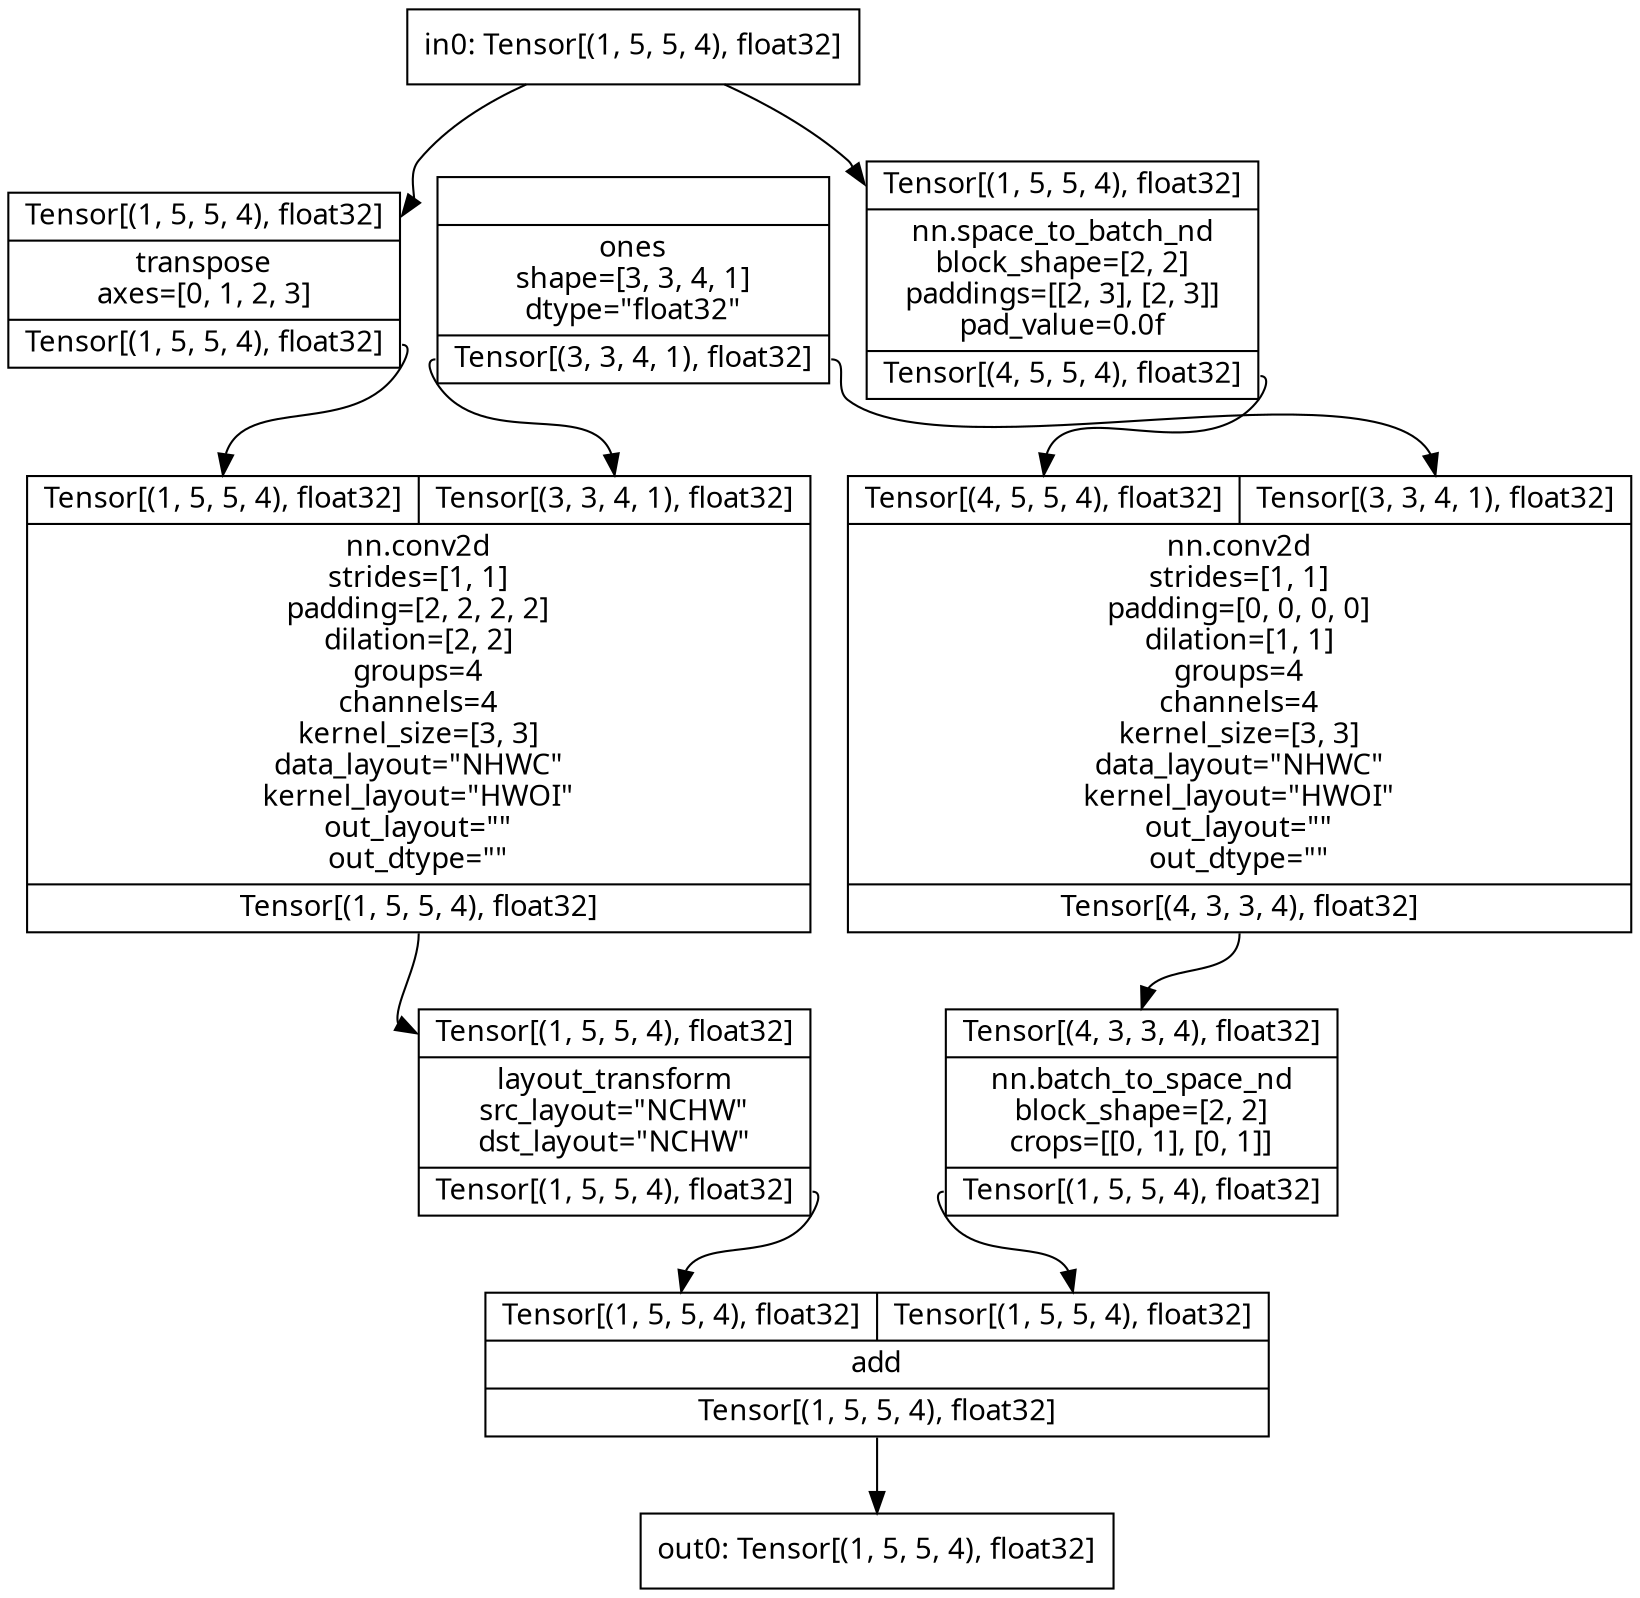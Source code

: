 digraph code {
	node [fontname="Linux Biolinum O" shape=record]
	in0 [label="in0: Tensor[(1, 5, 5, 4), float32]"]
	opr0 [label="{{<i0>Tensor[(1, 5, 5, 4), float32]}|transpose\naxes=[0, 1, 2, 3]|{<o0>Tensor[(1, 5, 5, 4), float32]}}"]
	in0 -> opr0:i0
	opr1 [label="{{}|ones\nshape=[3, 3, 4, 1]\ndtype=\"float32\"|{<o0>Tensor[(3, 3, 4, 1), float32]}}"]
	opr2 [label="{{<i0>Tensor[(1, 5, 5, 4), float32]|<i1>Tensor[(3, 3, 4, 1), float32]}|nn.conv2d\nstrides=[1, 1]\npadding=[2, 2, 2, 2]\ndilation=[2, 2]\ngroups=4\nchannels=4\nkernel_size=[3, 3]\ndata_layout=\"NHWC\"\nkernel_layout=\"HWOI\"\nout_layout=\"\"\nout_dtype=\"\"|{<o0>Tensor[(1, 5, 5, 4), float32]}}"]
	opr0:o0 -> opr2:i0
	opr1:o0 -> opr2:i1
	opr3 [label="{{<i0>Tensor[(1, 5, 5, 4), float32]}|layout_transform\nsrc_layout=\"NCHW\"\ndst_layout=\"NCHW\"|{<o0>Tensor[(1, 5, 5, 4), float32]}}"]
	opr2:o0 -> opr3:i0
	opr4 [label="{{<i0>Tensor[(1, 5, 5, 4), float32]}|nn.space_to_batch_nd\nblock_shape=[2, 2]\npaddings=[[2, 3], [2, 3]]\npad_value=0.0f|{<o0>Tensor[(4, 5, 5, 4), float32]}}"]
	in0 -> opr4:i0
	opr5 [label="{{<i0>Tensor[(4, 5, 5, 4), float32]|<i1>Tensor[(3, 3, 4, 1), float32]}|nn.conv2d\nstrides=[1, 1]\npadding=[0, 0, 0, 0]\ndilation=[1, 1]\ngroups=4\nchannels=4\nkernel_size=[3, 3]\ndata_layout=\"NHWC\"\nkernel_layout=\"HWOI\"\nout_layout=\"\"\nout_dtype=\"\"|{<o0>Tensor[(4, 3, 3, 4), float32]}}"]
	opr4:o0 -> opr5:i0
	opr1:o0 -> opr5:i1
	opr6 [label="{{<i0>Tensor[(4, 3, 3, 4), float32]}|nn.batch_to_space_nd\nblock_shape=[2, 2]\ncrops=[[0, 1], [0, 1]]|{<o0>Tensor[(1, 5, 5, 4), float32]}}"]
	opr5:o0 -> opr6:i0
	opr7 [label="{{<i0>Tensor[(1, 5, 5, 4), float32]|<i1>Tensor[(1, 5, 5, 4), float32]}|add\n|{<o0>Tensor[(1, 5, 5, 4), float32]}}"]
	opr3:o0 -> opr7:i0
	opr6:o0 -> opr7:i1
	out0 [label="out0: Tensor[(1, 5, 5, 4), float32]"]
	opr7:o0 -> out0
}
